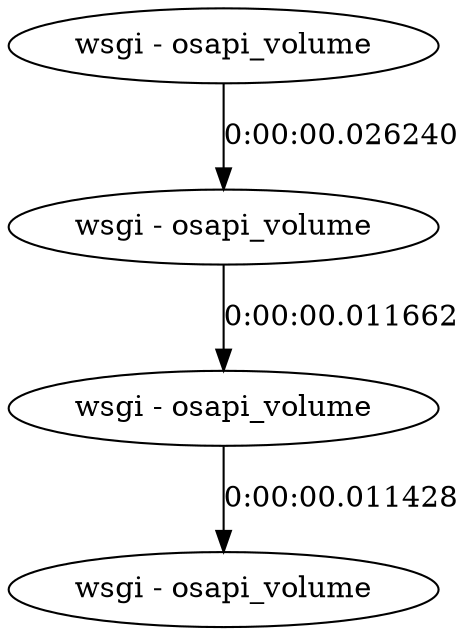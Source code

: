  # 1 R: 483 usecs 
Digraph {
	ae10fbb8536eb4c1fa2938d04d4e466aa [label="wsgi - osapi_volume"]
	a9889cc223cb54c0192f749a0151b5d57 [label="wsgi - osapi_volume"]
	ad09455c56efc4225b311fd9d6225e355 [label="wsgi - osapi_volume"]
	ad8eaf330c3f148a1859ec2ac637be38b [label="wsgi - osapi_volume"]
	ae10fbb8536eb4c1fa2938d04d4e466aa -> a9889cc223cb54c0192f749a0151b5d57 [label="0:00:00.026240"]
	a9889cc223cb54c0192f749a0151b5d57 -> ad09455c56efc4225b311fd9d6225e355 [label="0:00:00.011662"]
	ad09455c56efc4225b311fd9d6225e355 -> ad8eaf330c3f148a1859ec2ac637be38b [label="0:00:00.011428"]
}
